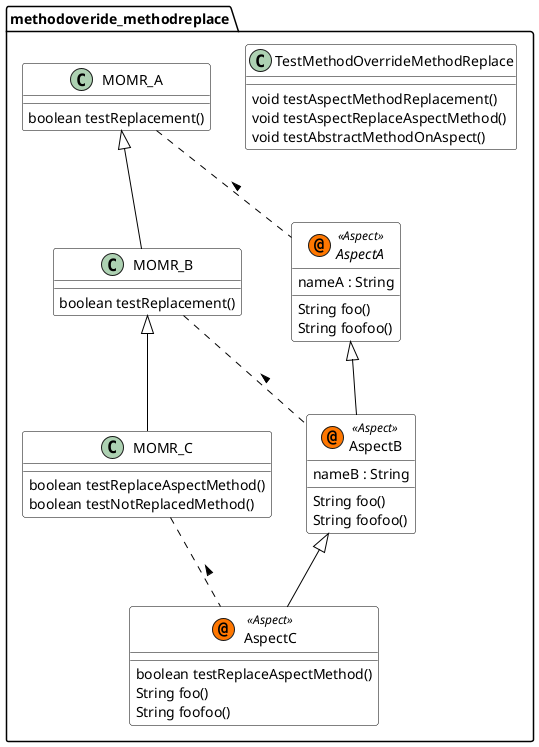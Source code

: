 @startuml

skinparam class {
	BackgroundColor White
	ArrowColor Black
	BorderColor Black
}
package methodoveride_methodreplace {
	class	TestMethodOverrideMethodReplace {
		void testAspectMethodReplacement()
		void testAspectReplaceAspectMethod()
		void testAbstractMethodOnAspect()
	}
	class	MOMR_A {
		boolean testReplacement()
	}
	class	MOMR_B {
		boolean testReplacement()
	}
	class	MOMR_C {
		boolean testReplaceAspectMethod()
		boolean testNotReplacedMethod()
	}
	abstract	AspectA << (@,#FF7700) Aspect >> {
		nameA : String
		String foo()
		String foofoo()
	}
	class	AspectB << (@,#FF7700) Aspect >> {
		nameB : String
		String foo()
		String foofoo()
	}
	class	AspectC << (@,#FF7700) Aspect >> {
		boolean testReplaceAspectMethod()
		String foo()
		String foofoo()
	}
}
MOMR_A <|-- MOMR_B      
MOMR_B <|-- MOMR_C      
MOMR_A .. AspectA : <      
AspectA <|-- AspectB      
MOMR_B .. AspectB : <      
AspectB <|-- AspectC      
MOMR_C .. AspectC : <      
@enduml
